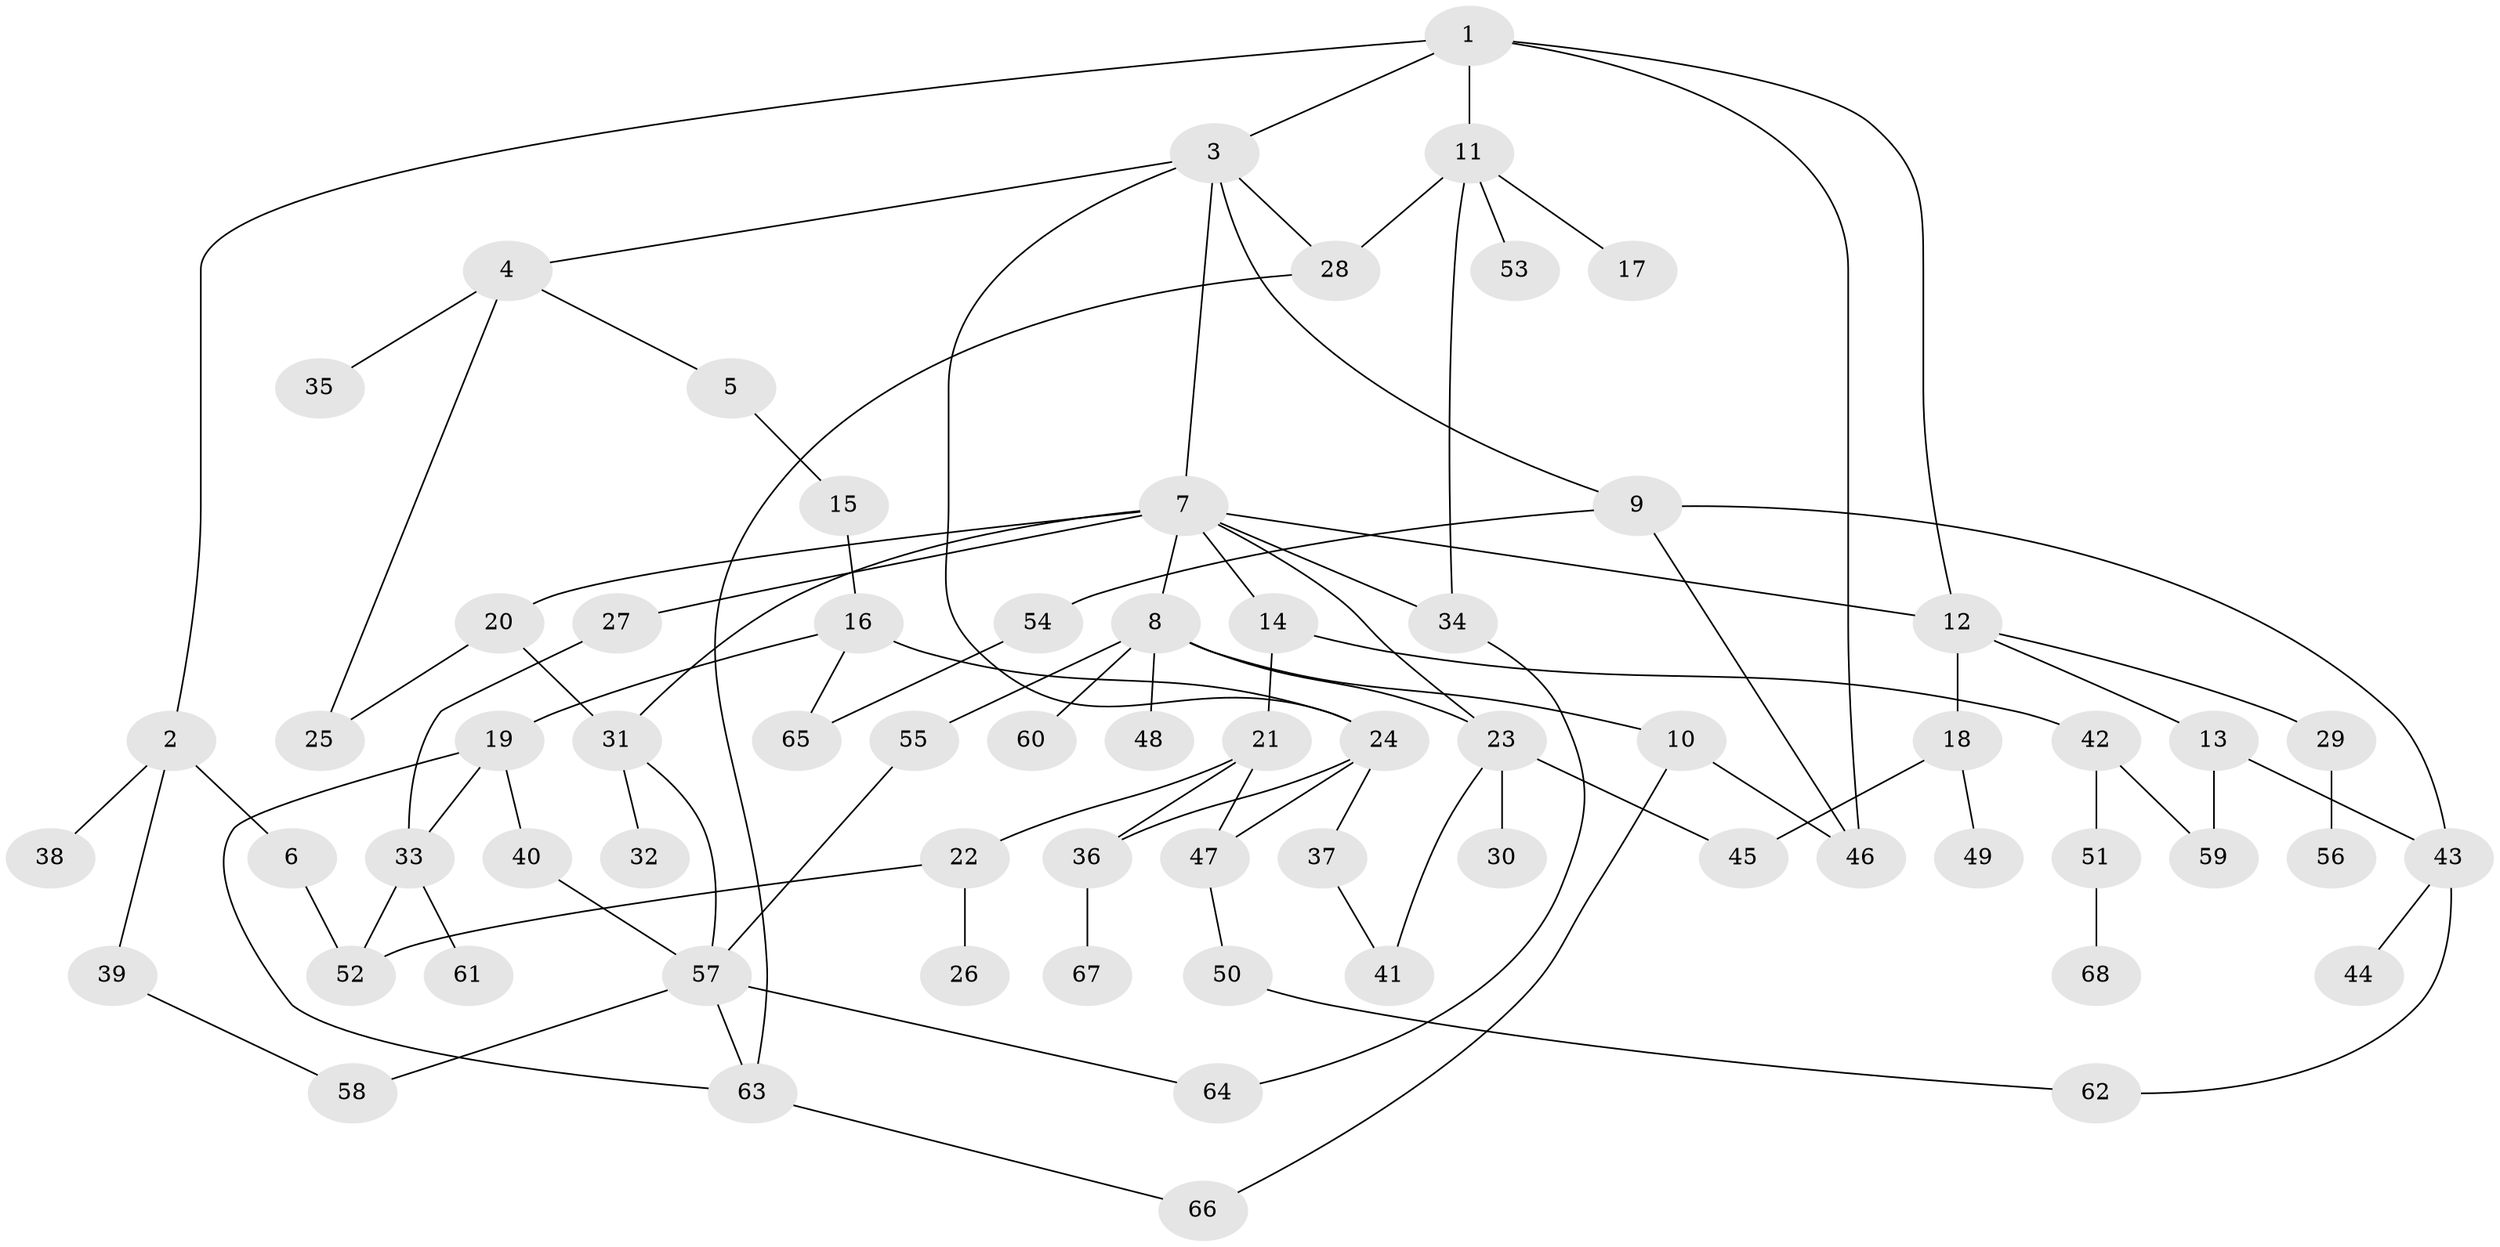 // Generated by graph-tools (version 1.1) at 2025/40/03/09/25 04:40:57]
// undirected, 68 vertices, 94 edges
graph export_dot {
graph [start="1"]
  node [color=gray90,style=filled];
  1;
  2;
  3;
  4;
  5;
  6;
  7;
  8;
  9;
  10;
  11;
  12;
  13;
  14;
  15;
  16;
  17;
  18;
  19;
  20;
  21;
  22;
  23;
  24;
  25;
  26;
  27;
  28;
  29;
  30;
  31;
  32;
  33;
  34;
  35;
  36;
  37;
  38;
  39;
  40;
  41;
  42;
  43;
  44;
  45;
  46;
  47;
  48;
  49;
  50;
  51;
  52;
  53;
  54;
  55;
  56;
  57;
  58;
  59;
  60;
  61;
  62;
  63;
  64;
  65;
  66;
  67;
  68;
  1 -- 2;
  1 -- 3;
  1 -- 11;
  1 -- 12;
  1 -- 46;
  2 -- 6;
  2 -- 38;
  2 -- 39;
  3 -- 4;
  3 -- 7;
  3 -- 9;
  3 -- 28;
  3 -- 24;
  4 -- 5;
  4 -- 25;
  4 -- 35;
  5 -- 15;
  6 -- 52;
  7 -- 8;
  7 -- 14;
  7 -- 20;
  7 -- 27;
  7 -- 31;
  7 -- 34;
  7 -- 23;
  7 -- 12;
  8 -- 10;
  8 -- 23;
  8 -- 48;
  8 -- 55;
  8 -- 60;
  9 -- 43;
  9 -- 46;
  9 -- 54;
  10 -- 66;
  10 -- 46;
  11 -- 17;
  11 -- 28;
  11 -- 53;
  11 -- 34;
  12 -- 13;
  12 -- 18;
  12 -- 29;
  13 -- 59;
  13 -- 43;
  14 -- 21;
  14 -- 42;
  15 -- 16;
  16 -- 19;
  16 -- 24;
  16 -- 65;
  18 -- 45;
  18 -- 49;
  19 -- 33;
  19 -- 40;
  19 -- 63;
  20 -- 25;
  20 -- 31;
  21 -- 22;
  21 -- 47;
  21 -- 36;
  22 -- 26;
  22 -- 52;
  23 -- 30;
  23 -- 41;
  23 -- 45;
  24 -- 36;
  24 -- 37;
  24 -- 47;
  27 -- 33;
  28 -- 63;
  29 -- 56;
  31 -- 32;
  31 -- 57;
  33 -- 61;
  33 -- 52;
  34 -- 64;
  36 -- 67;
  37 -- 41;
  39 -- 58;
  40 -- 57;
  42 -- 51;
  42 -- 59;
  43 -- 44;
  43 -- 62;
  47 -- 50;
  50 -- 62;
  51 -- 68;
  54 -- 65;
  55 -- 57;
  57 -- 63;
  57 -- 64;
  57 -- 58;
  63 -- 66;
}
